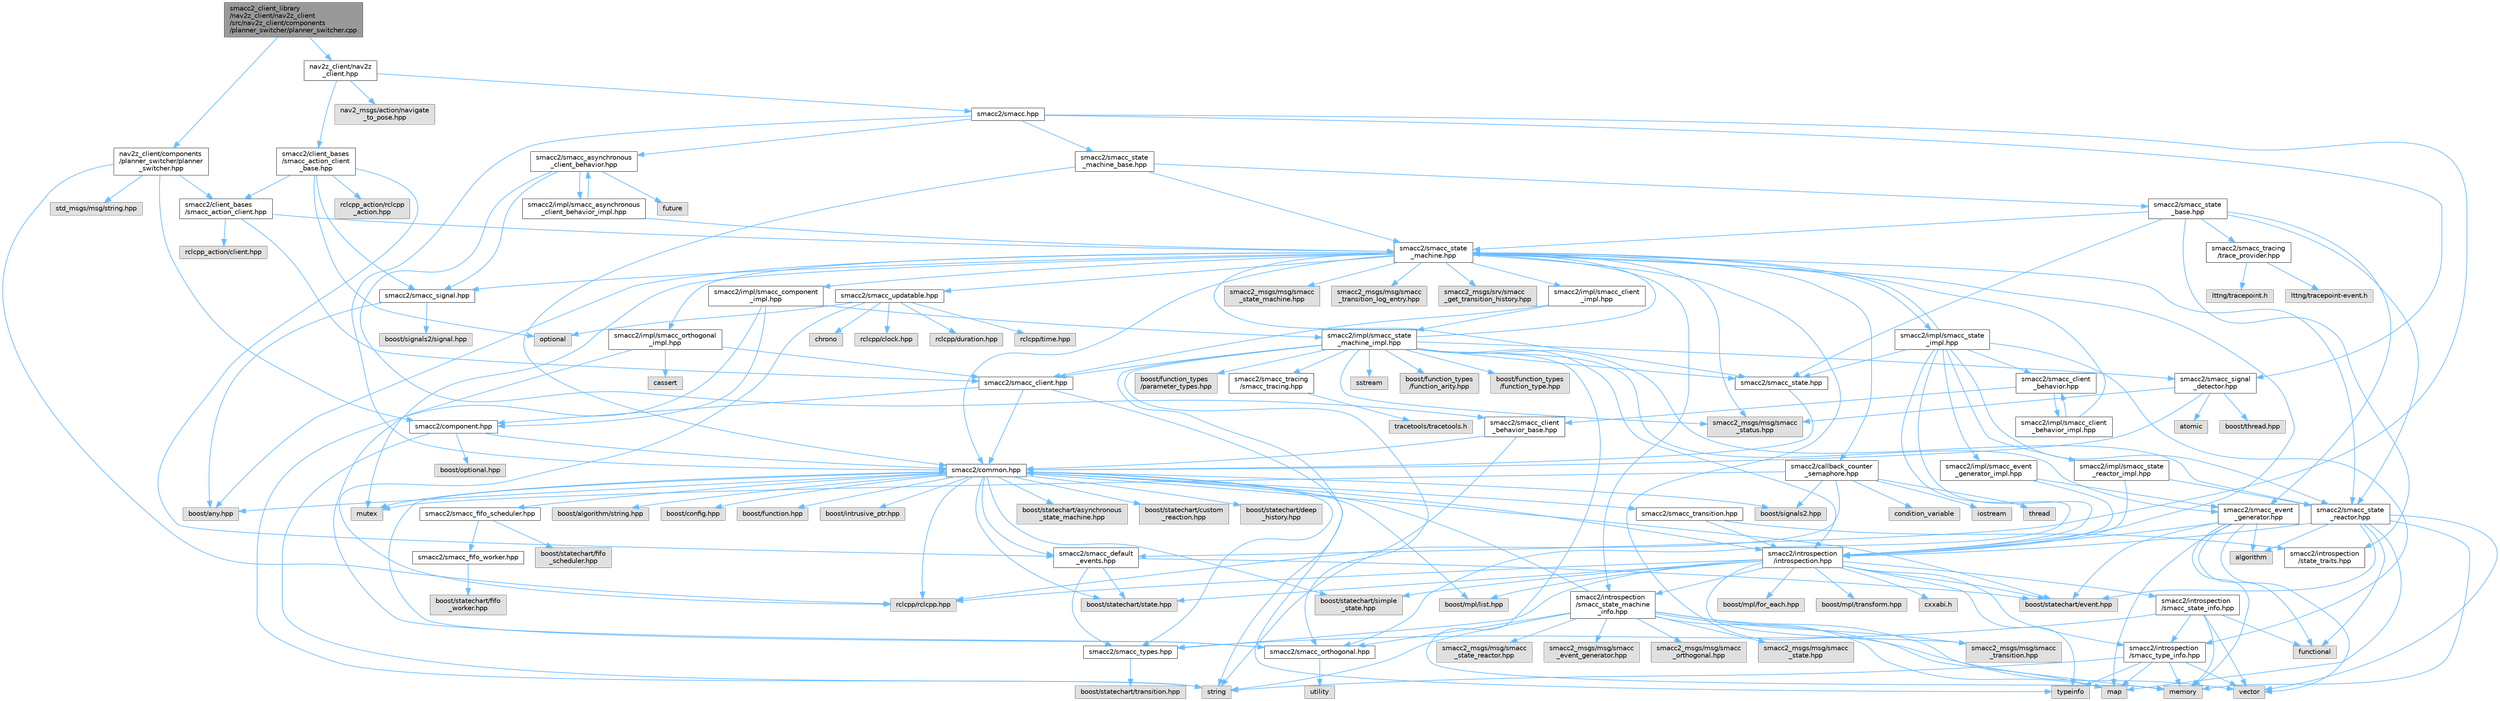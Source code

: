 digraph "smacc2_client_library/nav2z_client/nav2z_client/src/nav2z_client/components/planner_switcher/planner_switcher.cpp"
{
 // LATEX_PDF_SIZE
  bgcolor="transparent";
  edge [fontname=Helvetica,fontsize=10,labelfontname=Helvetica,labelfontsize=10];
  node [fontname=Helvetica,fontsize=10,shape=box,height=0.2,width=0.4];
  Node1 [label="smacc2_client_library\l/nav2z_client/nav2z_client\l/src/nav2z_client/components\l/planner_switcher/planner_switcher.cpp",height=0.2,width=0.4,color="gray40", fillcolor="grey60", style="filled", fontcolor="black",tooltip=" "];
  Node1 -> Node2 [color="steelblue1",style="solid"];
  Node2 [label="nav2z_client/components\l/planner_switcher/planner\l_switcher.hpp",height=0.2,width=0.4,color="grey40", fillcolor="white", style="filled",URL="$planner__switcher_8hpp.html",tooltip=" "];
  Node2 -> Node3 [color="steelblue1",style="solid"];
  Node3 [label="rclcpp/rclcpp.hpp",height=0.2,width=0.4,color="grey60", fillcolor="#E0E0E0", style="filled",tooltip=" "];
  Node2 -> Node4 [color="steelblue1",style="solid"];
  Node4 [label="smacc2/client_bases\l/smacc_action_client.hpp",height=0.2,width=0.4,color="grey40", fillcolor="white", style="filled",URL="$smacc__action__client_8hpp.html",tooltip=" "];
  Node4 -> Node5 [color="steelblue1",style="solid"];
  Node5 [label="smacc2/smacc_client.hpp",height=0.2,width=0.4,color="grey40", fillcolor="white", style="filled",URL="$smacc__client_8hpp.html",tooltip=" "];
  Node5 -> Node6 [color="steelblue1",style="solid"];
  Node6 [label="smacc2/common.hpp",height=0.2,width=0.4,color="grey40", fillcolor="white", style="filled",URL="$include_2smacc2_2common_8hpp.html",tooltip=" "];
  Node6 -> Node7 [color="steelblue1",style="solid"];
  Node7 [label="boost/statechart/asynchronous\l_state_machine.hpp",height=0.2,width=0.4,color="grey60", fillcolor="#E0E0E0", style="filled",tooltip=" "];
  Node6 -> Node8 [color="steelblue1",style="solid"];
  Node8 [label="boost/statechart/custom\l_reaction.hpp",height=0.2,width=0.4,color="grey60", fillcolor="#E0E0E0", style="filled",tooltip=" "];
  Node6 -> Node9 [color="steelblue1",style="solid"];
  Node9 [label="boost/statechart/deep\l_history.hpp",height=0.2,width=0.4,color="grey60", fillcolor="#E0E0E0", style="filled",tooltip=" "];
  Node6 -> Node10 [color="steelblue1",style="solid"];
  Node10 [label="boost/statechart/event.hpp",height=0.2,width=0.4,color="grey60", fillcolor="#E0E0E0", style="filled",tooltip=" "];
  Node6 -> Node11 [color="steelblue1",style="solid"];
  Node11 [label="boost/statechart/simple\l_state.hpp",height=0.2,width=0.4,color="grey60", fillcolor="#E0E0E0", style="filled",tooltip=" "];
  Node6 -> Node12 [color="steelblue1",style="solid"];
  Node12 [label="boost/statechart/state.hpp",height=0.2,width=0.4,color="grey60", fillcolor="#E0E0E0", style="filled",tooltip=" "];
  Node6 -> Node13 [color="steelblue1",style="solid"];
  Node13 [label="boost/algorithm/string.hpp",height=0.2,width=0.4,color="grey60", fillcolor="#E0E0E0", style="filled",tooltip=" "];
  Node6 -> Node14 [color="steelblue1",style="solid"];
  Node14 [label="boost/any.hpp",height=0.2,width=0.4,color="grey60", fillcolor="#E0E0E0", style="filled",tooltip=" "];
  Node6 -> Node15 [color="steelblue1",style="solid"];
  Node15 [label="boost/config.hpp",height=0.2,width=0.4,color="grey60", fillcolor="#E0E0E0", style="filled",tooltip=" "];
  Node6 -> Node16 [color="steelblue1",style="solid"];
  Node16 [label="boost/function.hpp",height=0.2,width=0.4,color="grey60", fillcolor="#E0E0E0", style="filled",tooltip=" "];
  Node6 -> Node17 [color="steelblue1",style="solid"];
  Node17 [label="boost/intrusive_ptr.hpp",height=0.2,width=0.4,color="grey60", fillcolor="#E0E0E0", style="filled",tooltip=" "];
  Node6 -> Node18 [color="steelblue1",style="solid"];
  Node18 [label="boost/mpl/list.hpp",height=0.2,width=0.4,color="grey60", fillcolor="#E0E0E0", style="filled",tooltip=" "];
  Node6 -> Node19 [color="steelblue1",style="solid"];
  Node19 [label="boost/signals2.hpp",height=0.2,width=0.4,color="grey60", fillcolor="#E0E0E0", style="filled",tooltip=" "];
  Node6 -> Node20 [color="steelblue1",style="solid"];
  Node20 [label="mutex",height=0.2,width=0.4,color="grey60", fillcolor="#E0E0E0", style="filled",tooltip=" "];
  Node6 -> Node3 [color="steelblue1",style="solid"];
  Node6 -> Node21 [color="steelblue1",style="solid"];
  Node21 [label="smacc2/introspection\l/introspection.hpp",height=0.2,width=0.4,color="grey40", fillcolor="white", style="filled",URL="$introspection_8hpp.html",tooltip=" "];
  Node21 -> Node10 [color="steelblue1",style="solid"];
  Node21 -> Node11 [color="steelblue1",style="solid"];
  Node21 -> Node12 [color="steelblue1",style="solid"];
  Node21 -> Node22 [color="steelblue1",style="solid"];
  Node22 [label="boost/mpl/for_each.hpp",height=0.2,width=0.4,color="grey60", fillcolor="#E0E0E0", style="filled",tooltip=" "];
  Node21 -> Node18 [color="steelblue1",style="solid"];
  Node21 -> Node23 [color="steelblue1",style="solid"];
  Node23 [label="boost/mpl/transform.hpp",height=0.2,width=0.4,color="grey60", fillcolor="#E0E0E0", style="filled",tooltip=" "];
  Node21 -> Node3 [color="steelblue1",style="solid"];
  Node21 -> Node24 [color="steelblue1",style="solid"];
  Node24 [label="typeinfo",height=0.2,width=0.4,color="grey60", fillcolor="#E0E0E0", style="filled",tooltip=" "];
  Node21 -> Node25 [color="steelblue1",style="solid"];
  Node25 [label="smacc2/introspection\l/smacc_state_info.hpp",height=0.2,width=0.4,color="grey40", fillcolor="white", style="filled",URL="$smacc__state__info_8hpp.html",tooltip=" "];
  Node25 -> Node26 [color="steelblue1",style="solid"];
  Node26 [label="functional",height=0.2,width=0.4,color="grey60", fillcolor="#E0E0E0", style="filled",tooltip=" "];
  Node25 -> Node27 [color="steelblue1",style="solid"];
  Node27 [label="memory",height=0.2,width=0.4,color="grey60", fillcolor="#E0E0E0", style="filled",tooltip=" "];
  Node25 -> Node28 [color="steelblue1",style="solid"];
  Node28 [label="smacc2/introspection\l/smacc_type_info.hpp",height=0.2,width=0.4,color="grey40", fillcolor="white", style="filled",URL="$smacc__type__info_8hpp.html",tooltip=" "];
  Node28 -> Node29 [color="steelblue1",style="solid"];
  Node29 [label="map",height=0.2,width=0.4,color="grey60", fillcolor="#E0E0E0", style="filled",tooltip=" "];
  Node28 -> Node27 [color="steelblue1",style="solid"];
  Node28 -> Node30 [color="steelblue1",style="solid"];
  Node30 [label="string",height=0.2,width=0.4,color="grey60", fillcolor="#E0E0E0", style="filled",tooltip=" "];
  Node28 -> Node24 [color="steelblue1",style="solid"];
  Node28 -> Node31 [color="steelblue1",style="solid"];
  Node31 [label="vector",height=0.2,width=0.4,color="grey60", fillcolor="#E0E0E0", style="filled",tooltip=" "];
  Node25 -> Node32 [color="steelblue1",style="solid"];
  Node32 [label="smacc2/smacc_types.hpp",height=0.2,width=0.4,color="grey40", fillcolor="white", style="filled",URL="$smacc__types_8hpp.html",tooltip=" "];
  Node32 -> Node33 [color="steelblue1",style="solid"];
  Node33 [label="boost/statechart/transition.hpp",height=0.2,width=0.4,color="grey60", fillcolor="#E0E0E0", style="filled",tooltip=" "];
  Node25 -> Node31 [color="steelblue1",style="solid"];
  Node21 -> Node28 [color="steelblue1",style="solid"];
  Node21 -> Node32 [color="steelblue1",style="solid"];
  Node21 -> Node34 [color="steelblue1",style="solid"];
  Node34 [label="cxxabi.h",height=0.2,width=0.4,color="grey60", fillcolor="#E0E0E0", style="filled",tooltip=" "];
  Node21 -> Node35 [color="steelblue1",style="solid"];
  Node35 [label="smacc2_msgs/msg/smacc\l_transition.hpp",height=0.2,width=0.4,color="grey60", fillcolor="#E0E0E0", style="filled",tooltip=" "];
  Node21 -> Node36 [color="steelblue1",style="solid"];
  Node36 [label="smacc2/introspection\l/smacc_state_machine\l_info.hpp",height=0.2,width=0.4,color="grey40", fillcolor="white", style="filled",URL="$smacc__state__machine__info_8hpp.html",tooltip=" "];
  Node36 -> Node29 [color="steelblue1",style="solid"];
  Node36 -> Node27 [color="steelblue1",style="solid"];
  Node36 -> Node30 [color="steelblue1",style="solid"];
  Node36 -> Node31 [color="steelblue1",style="solid"];
  Node36 -> Node6 [color="steelblue1",style="solid"];
  Node36 -> Node37 [color="steelblue1",style="solid"];
  Node37 [label="smacc2/smacc_orthogonal.hpp",height=0.2,width=0.4,color="grey40", fillcolor="white", style="filled",URL="$smacc__orthogonal_8hpp.html",tooltip=" "];
  Node37 -> Node6 [color="steelblue1",style="solid"];
  Node37 -> Node38 [color="steelblue1",style="solid"];
  Node38 [label="utility",height=0.2,width=0.4,color="grey60", fillcolor="#E0E0E0", style="filled",tooltip=" "];
  Node36 -> Node39 [color="steelblue1",style="solid"];
  Node39 [label="smacc2_msgs/msg/smacc\l_event_generator.hpp",height=0.2,width=0.4,color="grey60", fillcolor="#E0E0E0", style="filled",tooltip=" "];
  Node36 -> Node40 [color="steelblue1",style="solid"];
  Node40 [label="smacc2_msgs/msg/smacc\l_orthogonal.hpp",height=0.2,width=0.4,color="grey60", fillcolor="#E0E0E0", style="filled",tooltip=" "];
  Node36 -> Node41 [color="steelblue1",style="solid"];
  Node41 [label="smacc2_msgs/msg/smacc\l_state.hpp",height=0.2,width=0.4,color="grey60", fillcolor="#E0E0E0", style="filled",tooltip=" "];
  Node36 -> Node42 [color="steelblue1",style="solid"];
  Node42 [label="smacc2_msgs/msg/smacc\l_state_reactor.hpp",height=0.2,width=0.4,color="grey60", fillcolor="#E0E0E0", style="filled",tooltip=" "];
  Node36 -> Node35 [color="steelblue1",style="solid"];
  Node6 -> Node43 [color="steelblue1",style="solid"];
  Node43 [label="smacc2/smacc_fifo_scheduler.hpp",height=0.2,width=0.4,color="grey40", fillcolor="white", style="filled",URL="$smacc__fifo__scheduler_8hpp.html",tooltip=" "];
  Node43 -> Node44 [color="steelblue1",style="solid"];
  Node44 [label="boost/statechart/fifo\l_scheduler.hpp",height=0.2,width=0.4,color="grey60", fillcolor="#E0E0E0", style="filled",tooltip=" "];
  Node43 -> Node45 [color="steelblue1",style="solid"];
  Node45 [label="smacc2/smacc_fifo_worker.hpp",height=0.2,width=0.4,color="grey40", fillcolor="white", style="filled",URL="$smacc__fifo__worker_8hpp.html",tooltip=" "];
  Node45 -> Node46 [color="steelblue1",style="solid"];
  Node46 [label="boost/statechart/fifo\l_worker.hpp",height=0.2,width=0.4,color="grey60", fillcolor="#E0E0E0", style="filled",tooltip=" "];
  Node6 -> Node32 [color="steelblue1",style="solid"];
  Node6 -> Node47 [color="steelblue1",style="solid"];
  Node47 [label="smacc2/smacc_default\l_events.hpp",height=0.2,width=0.4,color="grey40", fillcolor="white", style="filled",URL="$smacc__default__events_8hpp.html",tooltip=" "];
  Node47 -> Node32 [color="steelblue1",style="solid"];
  Node47 -> Node10 [color="steelblue1",style="solid"];
  Node47 -> Node12 [color="steelblue1",style="solid"];
  Node6 -> Node48 [color="steelblue1",style="solid"];
  Node48 [label="smacc2/smacc_transition.hpp",height=0.2,width=0.4,color="grey40", fillcolor="white", style="filled",URL="$smacc__transition_8hpp.html",tooltip=" "];
  Node48 -> Node21 [color="steelblue1",style="solid"];
  Node48 -> Node49 [color="steelblue1",style="solid"];
  Node49 [label="smacc2/introspection\l/state_traits.hpp",height=0.2,width=0.4,color="grey40", fillcolor="white", style="filled",URL="$state__traits_8hpp.html",tooltip=" "];
  Node5 -> Node50 [color="steelblue1",style="solid"];
  Node50 [label="smacc2/component.hpp",height=0.2,width=0.4,color="grey40", fillcolor="white", style="filled",URL="$component_8hpp.html",tooltip=" "];
  Node50 -> Node30 [color="steelblue1",style="solid"];
  Node50 -> Node51 [color="steelblue1",style="solid"];
  Node51 [label="boost/optional.hpp",height=0.2,width=0.4,color="grey60", fillcolor="#E0E0E0", style="filled",tooltip=" "];
  Node50 -> Node6 [color="steelblue1",style="solid"];
  Node5 -> Node24 [color="steelblue1",style="solid"];
  Node4 -> Node52 [color="steelblue1",style="solid"];
  Node52 [label="smacc2/smacc_state\l_machine.hpp",height=0.2,width=0.4,color="grey40", fillcolor="white", style="filled",URL="$smacc__state__machine_8hpp.html",tooltip=" "];
  Node52 -> Node14 [color="steelblue1",style="solid"];
  Node52 -> Node29 [color="steelblue1",style="solid"];
  Node52 -> Node20 [color="steelblue1",style="solid"];
  Node52 -> Node6 [color="steelblue1",style="solid"];
  Node52 -> Node21 [color="steelblue1",style="solid"];
  Node52 -> Node36 [color="steelblue1",style="solid"];
  Node52 -> Node53 [color="steelblue1",style="solid"];
  Node53 [label="smacc2/smacc_signal.hpp",height=0.2,width=0.4,color="grey40", fillcolor="white", style="filled",URL="$smacc__signal_8hpp.html",tooltip=" "];
  Node53 -> Node14 [color="steelblue1",style="solid"];
  Node53 -> Node54 [color="steelblue1",style="solid"];
  Node54 [label="boost/signals2/signal.hpp",height=0.2,width=0.4,color="grey60", fillcolor="#E0E0E0", style="filled",tooltip=" "];
  Node52 -> Node55 [color="steelblue1",style="solid"];
  Node55 [label="smacc2/smacc_updatable.hpp",height=0.2,width=0.4,color="grey40", fillcolor="white", style="filled",URL="$smacc__updatable_8hpp.html",tooltip=" "];
  Node55 -> Node56 [color="steelblue1",style="solid"];
  Node56 [label="chrono",height=0.2,width=0.4,color="grey60", fillcolor="#E0E0E0", style="filled",tooltip=" "];
  Node55 -> Node57 [color="steelblue1",style="solid"];
  Node57 [label="optional",height=0.2,width=0.4,color="grey60", fillcolor="#E0E0E0", style="filled",tooltip=" "];
  Node55 -> Node58 [color="steelblue1",style="solid"];
  Node58 [label="rclcpp/clock.hpp",height=0.2,width=0.4,color="grey60", fillcolor="#E0E0E0", style="filled",tooltip=" "];
  Node55 -> Node59 [color="steelblue1",style="solid"];
  Node59 [label="rclcpp/duration.hpp",height=0.2,width=0.4,color="grey60", fillcolor="#E0E0E0", style="filled",tooltip=" "];
  Node55 -> Node3 [color="steelblue1",style="solid"];
  Node55 -> Node60 [color="steelblue1",style="solid"];
  Node60 [label="rclcpp/time.hpp",height=0.2,width=0.4,color="grey60", fillcolor="#E0E0E0", style="filled",tooltip=" "];
  Node52 -> Node61 [color="steelblue1",style="solid"];
  Node61 [label="smacc2_msgs/msg/smacc\l_state_machine.hpp",height=0.2,width=0.4,color="grey60", fillcolor="#E0E0E0", style="filled",tooltip=" "];
  Node52 -> Node62 [color="steelblue1",style="solid"];
  Node62 [label="smacc2_msgs/msg/smacc\l_status.hpp",height=0.2,width=0.4,color="grey60", fillcolor="#E0E0E0", style="filled",tooltip=" "];
  Node52 -> Node63 [color="steelblue1",style="solid"];
  Node63 [label="smacc2_msgs/msg/smacc\l_transition_log_entry.hpp",height=0.2,width=0.4,color="grey60", fillcolor="#E0E0E0", style="filled",tooltip=" "];
  Node52 -> Node64 [color="steelblue1",style="solid"];
  Node64 [label="smacc2_msgs/srv/smacc\l_get_transition_history.hpp",height=0.2,width=0.4,color="grey60", fillcolor="#E0E0E0", style="filled",tooltip=" "];
  Node52 -> Node65 [color="steelblue1",style="solid"];
  Node65 [label="smacc2/callback_counter\l_semaphore.hpp",height=0.2,width=0.4,color="grey40", fillcolor="white", style="filled",URL="$callback__counter__semaphore_8hpp.html",tooltip=" "];
  Node65 -> Node19 [color="steelblue1",style="solid"];
  Node65 -> Node66 [color="steelblue1",style="solid"];
  Node66 [label="condition_variable",height=0.2,width=0.4,color="grey60", fillcolor="#E0E0E0", style="filled",tooltip=" "];
  Node65 -> Node67 [color="steelblue1",style="solid"];
  Node67 [label="iostream",height=0.2,width=0.4,color="grey60", fillcolor="#E0E0E0", style="filled",tooltip=" "];
  Node65 -> Node20 [color="steelblue1",style="solid"];
  Node65 -> Node3 [color="steelblue1",style="solid"];
  Node65 -> Node68 [color="steelblue1",style="solid"];
  Node68 [label="thread",height=0.2,width=0.4,color="grey60", fillcolor="#E0E0E0", style="filled",tooltip=" "];
  Node52 -> Node69 [color="steelblue1",style="solid"];
  Node69 [label="smacc2/smacc_state.hpp",height=0.2,width=0.4,color="grey40", fillcolor="white", style="filled",URL="$smacc__state_8hpp.html",tooltip=" "];
  Node69 -> Node6 [color="steelblue1",style="solid"];
  Node52 -> Node70 [color="steelblue1",style="solid"];
  Node70 [label="smacc2/smacc_state\l_reactor.hpp",height=0.2,width=0.4,color="grey40", fillcolor="white", style="filled",URL="$smacc__state__reactor_8hpp.html",tooltip=" "];
  Node70 -> Node71 [color="steelblue1",style="solid"];
  Node71 [label="algorithm",height=0.2,width=0.4,color="grey60", fillcolor="#E0E0E0", style="filled",tooltip=" "];
  Node70 -> Node10 [color="steelblue1",style="solid"];
  Node70 -> Node26 [color="steelblue1",style="solid"];
  Node70 -> Node29 [color="steelblue1",style="solid"];
  Node70 -> Node27 [color="steelblue1",style="solid"];
  Node70 -> Node21 [color="steelblue1",style="solid"];
  Node70 -> Node31 [color="steelblue1",style="solid"];
  Node52 -> Node72 [color="steelblue1",style="solid"];
  Node72 [label="smacc2/impl/smacc_client\l_impl.hpp",height=0.2,width=0.4,color="grey40", fillcolor="white", style="filled",URL="$smacc__client__impl_8hpp.html",tooltip=" "];
  Node72 -> Node73 [color="steelblue1",style="solid"];
  Node73 [label="smacc2/impl/smacc_state\l_machine_impl.hpp",height=0.2,width=0.4,color="grey40", fillcolor="white", style="filled",URL="$smacc__state__machine__impl_8hpp.html",tooltip=" "];
  Node73 -> Node27 [color="steelblue1",style="solid"];
  Node73 -> Node74 [color="steelblue1",style="solid"];
  Node74 [label="sstream",height=0.2,width=0.4,color="grey60", fillcolor="#E0E0E0", style="filled",tooltip=" "];
  Node73 -> Node30 [color="steelblue1",style="solid"];
  Node73 -> Node21 [color="steelblue1",style="solid"];
  Node73 -> Node5 [color="steelblue1",style="solid"];
  Node73 -> Node75 [color="steelblue1",style="solid"];
  Node75 [label="smacc2/smacc_event\l_generator.hpp",height=0.2,width=0.4,color="grey40", fillcolor="white", style="filled",URL="$smacc__event__generator_8hpp.html",tooltip=" "];
  Node75 -> Node71 [color="steelblue1",style="solid"];
  Node75 -> Node10 [color="steelblue1",style="solid"];
  Node75 -> Node26 [color="steelblue1",style="solid"];
  Node75 -> Node29 [color="steelblue1",style="solid"];
  Node75 -> Node27 [color="steelblue1",style="solid"];
  Node75 -> Node21 [color="steelblue1",style="solid"];
  Node75 -> Node31 [color="steelblue1",style="solid"];
  Node73 -> Node37 [color="steelblue1",style="solid"];
  Node73 -> Node76 [color="steelblue1",style="solid"];
  Node76 [label="smacc2/smacc_signal\l_detector.hpp",height=0.2,width=0.4,color="grey40", fillcolor="white", style="filled",URL="$smacc__signal__detector_8hpp.html",tooltip=" "];
  Node76 -> Node77 [color="steelblue1",style="solid"];
  Node77 [label="atomic",height=0.2,width=0.4,color="grey60", fillcolor="#E0E0E0", style="filled",tooltip=" "];
  Node76 -> Node78 [color="steelblue1",style="solid"];
  Node78 [label="boost/thread.hpp",height=0.2,width=0.4,color="grey60", fillcolor="#E0E0E0", style="filled",tooltip=" "];
  Node76 -> Node6 [color="steelblue1",style="solid"];
  Node76 -> Node62 [color="steelblue1",style="solid"];
  Node73 -> Node69 [color="steelblue1",style="solid"];
  Node73 -> Node52 [color="steelblue1",style="solid"];
  Node73 -> Node70 [color="steelblue1",style="solid"];
  Node73 -> Node79 [color="steelblue1",style="solid"];
  Node79 [label="boost/function_types\l/function_arity.hpp",height=0.2,width=0.4,color="grey60", fillcolor="#E0E0E0", style="filled",tooltip=" "];
  Node73 -> Node80 [color="steelblue1",style="solid"];
  Node80 [label="boost/function_types\l/function_type.hpp",height=0.2,width=0.4,color="grey60", fillcolor="#E0E0E0", style="filled",tooltip=" "];
  Node73 -> Node81 [color="steelblue1",style="solid"];
  Node81 [label="boost/function_types\l/parameter_types.hpp",height=0.2,width=0.4,color="grey60", fillcolor="#E0E0E0", style="filled",tooltip=" "];
  Node73 -> Node82 [color="steelblue1",style="solid"];
  Node82 [label="smacc2/smacc_tracing\l/smacc_tracing.hpp",height=0.2,width=0.4,color="grey40", fillcolor="white", style="filled",URL="$smacc__tracing_8hpp.html",tooltip=" "];
  Node82 -> Node83 [color="steelblue1",style="solid"];
  Node83 [label="tracetools/tracetools.h",height=0.2,width=0.4,color="grey60", fillcolor="#E0E0E0", style="filled",tooltip=" "];
  Node73 -> Node62 [color="steelblue1",style="solid"];
  Node72 -> Node5 [color="steelblue1",style="solid"];
  Node52 -> Node84 [color="steelblue1",style="solid"];
  Node84 [label="smacc2/impl/smacc_component\l_impl.hpp",height=0.2,width=0.4,color="grey40", fillcolor="white", style="filled",URL="$smacc__component__impl_8hpp.html",tooltip=" "];
  Node84 -> Node30 [color="steelblue1",style="solid"];
  Node84 -> Node50 [color="steelblue1",style="solid"];
  Node84 -> Node73 [color="steelblue1",style="solid"];
  Node52 -> Node85 [color="steelblue1",style="solid"];
  Node85 [label="smacc2/impl/smacc_orthogonal\l_impl.hpp",height=0.2,width=0.4,color="grey40", fillcolor="white", style="filled",URL="$smacc__orthogonal__impl_8hpp.html",tooltip=" "];
  Node85 -> Node86 [color="steelblue1",style="solid"];
  Node86 [label="cassert",height=0.2,width=0.4,color="grey60", fillcolor="#E0E0E0", style="filled",tooltip=" "];
  Node85 -> Node5 [color="steelblue1",style="solid"];
  Node85 -> Node37 [color="steelblue1",style="solid"];
  Node52 -> Node87 [color="steelblue1",style="solid"];
  Node87 [label="smacc2/impl/smacc_state\l_impl.hpp",height=0.2,width=0.4,color="grey40", fillcolor="white", style="filled",URL="$smacc__state__impl_8hpp.html",tooltip=" "];
  Node87 -> Node21 [color="steelblue1",style="solid"];
  Node87 -> Node88 [color="steelblue1",style="solid"];
  Node88 [label="smacc2/smacc_client\l_behavior.hpp",height=0.2,width=0.4,color="grey40", fillcolor="white", style="filled",URL="$smacc__client__behavior_8hpp.html",tooltip=" "];
  Node88 -> Node89 [color="steelblue1",style="solid"];
  Node89 [label="smacc2/smacc_client\l_behavior_base.hpp",height=0.2,width=0.4,color="grey40", fillcolor="white", style="filled",URL="$smacc__client__behavior__base_8hpp.html",tooltip=" "];
  Node89 -> Node30 [color="steelblue1",style="solid"];
  Node89 -> Node6 [color="steelblue1",style="solid"];
  Node88 -> Node90 [color="steelblue1",style="solid"];
  Node90 [label="smacc2/impl/smacc_client\l_behavior_impl.hpp",height=0.2,width=0.4,color="grey40", fillcolor="white", style="filled",URL="$smacc__client__behavior__impl_8hpp.html",tooltip=" "];
  Node90 -> Node88 [color="steelblue1",style="solid"];
  Node90 -> Node52 [color="steelblue1",style="solid"];
  Node87 -> Node37 [color="steelblue1",style="solid"];
  Node87 -> Node69 [color="steelblue1",style="solid"];
  Node87 -> Node70 [color="steelblue1",style="solid"];
  Node87 -> Node28 [color="steelblue1",style="solid"];
  Node87 -> Node52 [color="steelblue1",style="solid"];
  Node87 -> Node91 [color="steelblue1",style="solid"];
  Node91 [label="smacc2/impl/smacc_event\l_generator_impl.hpp",height=0.2,width=0.4,color="grey40", fillcolor="white", style="filled",URL="$smacc__event__generator__impl_8hpp.html",tooltip=" "];
  Node91 -> Node21 [color="steelblue1",style="solid"];
  Node91 -> Node75 [color="steelblue1",style="solid"];
  Node87 -> Node92 [color="steelblue1",style="solid"];
  Node92 [label="smacc2/impl/smacc_state\l_reactor_impl.hpp",height=0.2,width=0.4,color="grey40", fillcolor="white", style="filled",URL="$smacc__state__reactor__impl_8hpp.html",tooltip=" "];
  Node92 -> Node21 [color="steelblue1",style="solid"];
  Node92 -> Node70 [color="steelblue1",style="solid"];
  Node4 -> Node93 [color="steelblue1",style="solid"];
  Node93 [label="rclcpp_action/client.hpp",height=0.2,width=0.4,color="grey60", fillcolor="#E0E0E0", style="filled",tooltip=" "];
  Node2 -> Node50 [color="steelblue1",style="solid"];
  Node2 -> Node94 [color="steelblue1",style="solid"];
  Node94 [label="std_msgs/msg/string.hpp",height=0.2,width=0.4,color="grey60", fillcolor="#E0E0E0", style="filled",tooltip=" "];
  Node1 -> Node95 [color="steelblue1",style="solid"];
  Node95 [label="nav2z_client/nav2z\l_client.hpp",height=0.2,width=0.4,color="grey40", fillcolor="white", style="filled",URL="$nav2z__client_8hpp.html",tooltip=" "];
  Node95 -> Node96 [color="steelblue1",style="solid"];
  Node96 [label="smacc2/client_bases\l/smacc_action_client\l_base.hpp",height=0.2,width=0.4,color="grey40", fillcolor="white", style="filled",URL="$smacc__action__client__base_8hpp.html",tooltip=" "];
  Node96 -> Node4 [color="steelblue1",style="solid"];
  Node96 -> Node47 [color="steelblue1",style="solid"];
  Node96 -> Node53 [color="steelblue1",style="solid"];
  Node96 -> Node57 [color="steelblue1",style="solid"];
  Node96 -> Node97 [color="steelblue1",style="solid"];
  Node97 [label="rclcpp_action/rclcpp\l_action.hpp",height=0.2,width=0.4,color="grey60", fillcolor="#E0E0E0", style="filled",tooltip=" "];
  Node95 -> Node98 [color="steelblue1",style="solid"];
  Node98 [label="smacc2/smacc.hpp",height=0.2,width=0.4,color="grey40", fillcolor="white", style="filled",URL="$smacc_8hpp.html",tooltip=" "];
  Node98 -> Node6 [color="steelblue1",style="solid"];
  Node98 -> Node99 [color="steelblue1",style="solid"];
  Node99 [label="smacc2/smacc_asynchronous\l_client_behavior.hpp",height=0.2,width=0.4,color="grey40", fillcolor="white", style="filled",URL="$smacc__asynchronous__client__behavior_8hpp.html",tooltip=" "];
  Node99 -> Node100 [color="steelblue1",style="solid"];
  Node100 [label="future",height=0.2,width=0.4,color="grey60", fillcolor="#E0E0E0", style="filled",tooltip=" "];
  Node99 -> Node89 [color="steelblue1",style="solid"];
  Node99 -> Node53 [color="steelblue1",style="solid"];
  Node99 -> Node101 [color="steelblue1",style="solid"];
  Node101 [label="smacc2/impl/smacc_asynchronous\l_client_behavior_impl.hpp",height=0.2,width=0.4,color="grey40", fillcolor="white", style="filled",URL="$smacc__asynchronous__client__behavior__impl_8hpp.html",tooltip=" "];
  Node101 -> Node99 [color="steelblue1",style="solid"];
  Node101 -> Node52 [color="steelblue1",style="solid"];
  Node98 -> Node47 [color="steelblue1",style="solid"];
  Node98 -> Node76 [color="steelblue1",style="solid"];
  Node98 -> Node102 [color="steelblue1",style="solid"];
  Node102 [label="smacc2/smacc_state\l_machine_base.hpp",height=0.2,width=0.4,color="grey40", fillcolor="white", style="filled",URL="$smacc__state__machine__base_8hpp.html",tooltip=" "];
  Node102 -> Node6 [color="steelblue1",style="solid"];
  Node102 -> Node103 [color="steelblue1",style="solid"];
  Node103 [label="smacc2/smacc_state\l_base.hpp",height=0.2,width=0.4,color="grey40", fillcolor="white", style="filled",URL="$smacc__state__base_8hpp.html",tooltip=" "];
  Node103 -> Node49 [color="steelblue1",style="solid"];
  Node103 -> Node75 [color="steelblue1",style="solid"];
  Node103 -> Node69 [color="steelblue1",style="solid"];
  Node103 -> Node52 [color="steelblue1",style="solid"];
  Node103 -> Node70 [color="steelblue1",style="solid"];
  Node103 -> Node104 [color="steelblue1",style="solid"];
  Node104 [label="smacc2/smacc_tracing\l/trace_provider.hpp",height=0.2,width=0.4,color="grey40", fillcolor="white", style="filled",URL="$trace__provider_8hpp.html",tooltip=" "];
  Node104 -> Node105 [color="steelblue1",style="solid"];
  Node105 [label="lttng/tracepoint.h",height=0.2,width=0.4,color="grey60", fillcolor="#E0E0E0", style="filled",tooltip=" "];
  Node104 -> Node106 [color="steelblue1",style="solid"];
  Node106 [label="lttng/tracepoint-event.h",height=0.2,width=0.4,color="grey60", fillcolor="#E0E0E0", style="filled",tooltip=" "];
  Node102 -> Node52 [color="steelblue1",style="solid"];
  Node95 -> Node107 [color="steelblue1",style="solid"];
  Node107 [label="nav2_msgs/action/navigate\l_to_pose.hpp",height=0.2,width=0.4,color="grey60", fillcolor="#E0E0E0", style="filled",tooltip=" "];
}
